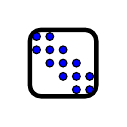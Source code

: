 \draw[ultra thick,rounded corners] (-2.40pt,21.60pt) rectangle (21.60pt,-2.40pt);
\draw[fill=blue] (0.00pt,19.20pt) circle [radius=1.4pt]; 
\draw[fill=blue] (4.80pt,19.20pt) circle [radius=1.4pt]; 
\draw[fill=blue] (0.00pt,14.40pt) circle [radius=1.4pt]; 
\draw[fill=blue] (4.80pt,14.40pt) circle [radius=1.4pt]; 
\draw[fill=blue] (9.60pt,14.40pt) circle [radius=1.4pt]; 
\draw[fill=blue] (4.80pt,9.60pt) circle [radius=1.4pt]; 
\draw[fill=blue] (9.60pt,9.60pt) circle [radius=1.4pt]; 
\draw[fill=blue] (14.40pt,9.60pt) circle [radius=1.4pt]; 
\draw[fill=blue] (9.60pt,4.80pt) circle [radius=1.4pt]; 
\draw[fill=blue] (14.40pt,4.80pt) circle [radius=1.4pt]; 
\draw[fill=blue] (19.20pt,4.80pt) circle [radius=1.4pt]; 
\draw[fill=blue] (14.40pt,0.00pt) circle [radius=1.4pt]; 
\draw[fill=blue] (19.20pt,0.00pt) circle [radius=1.4pt]; 
